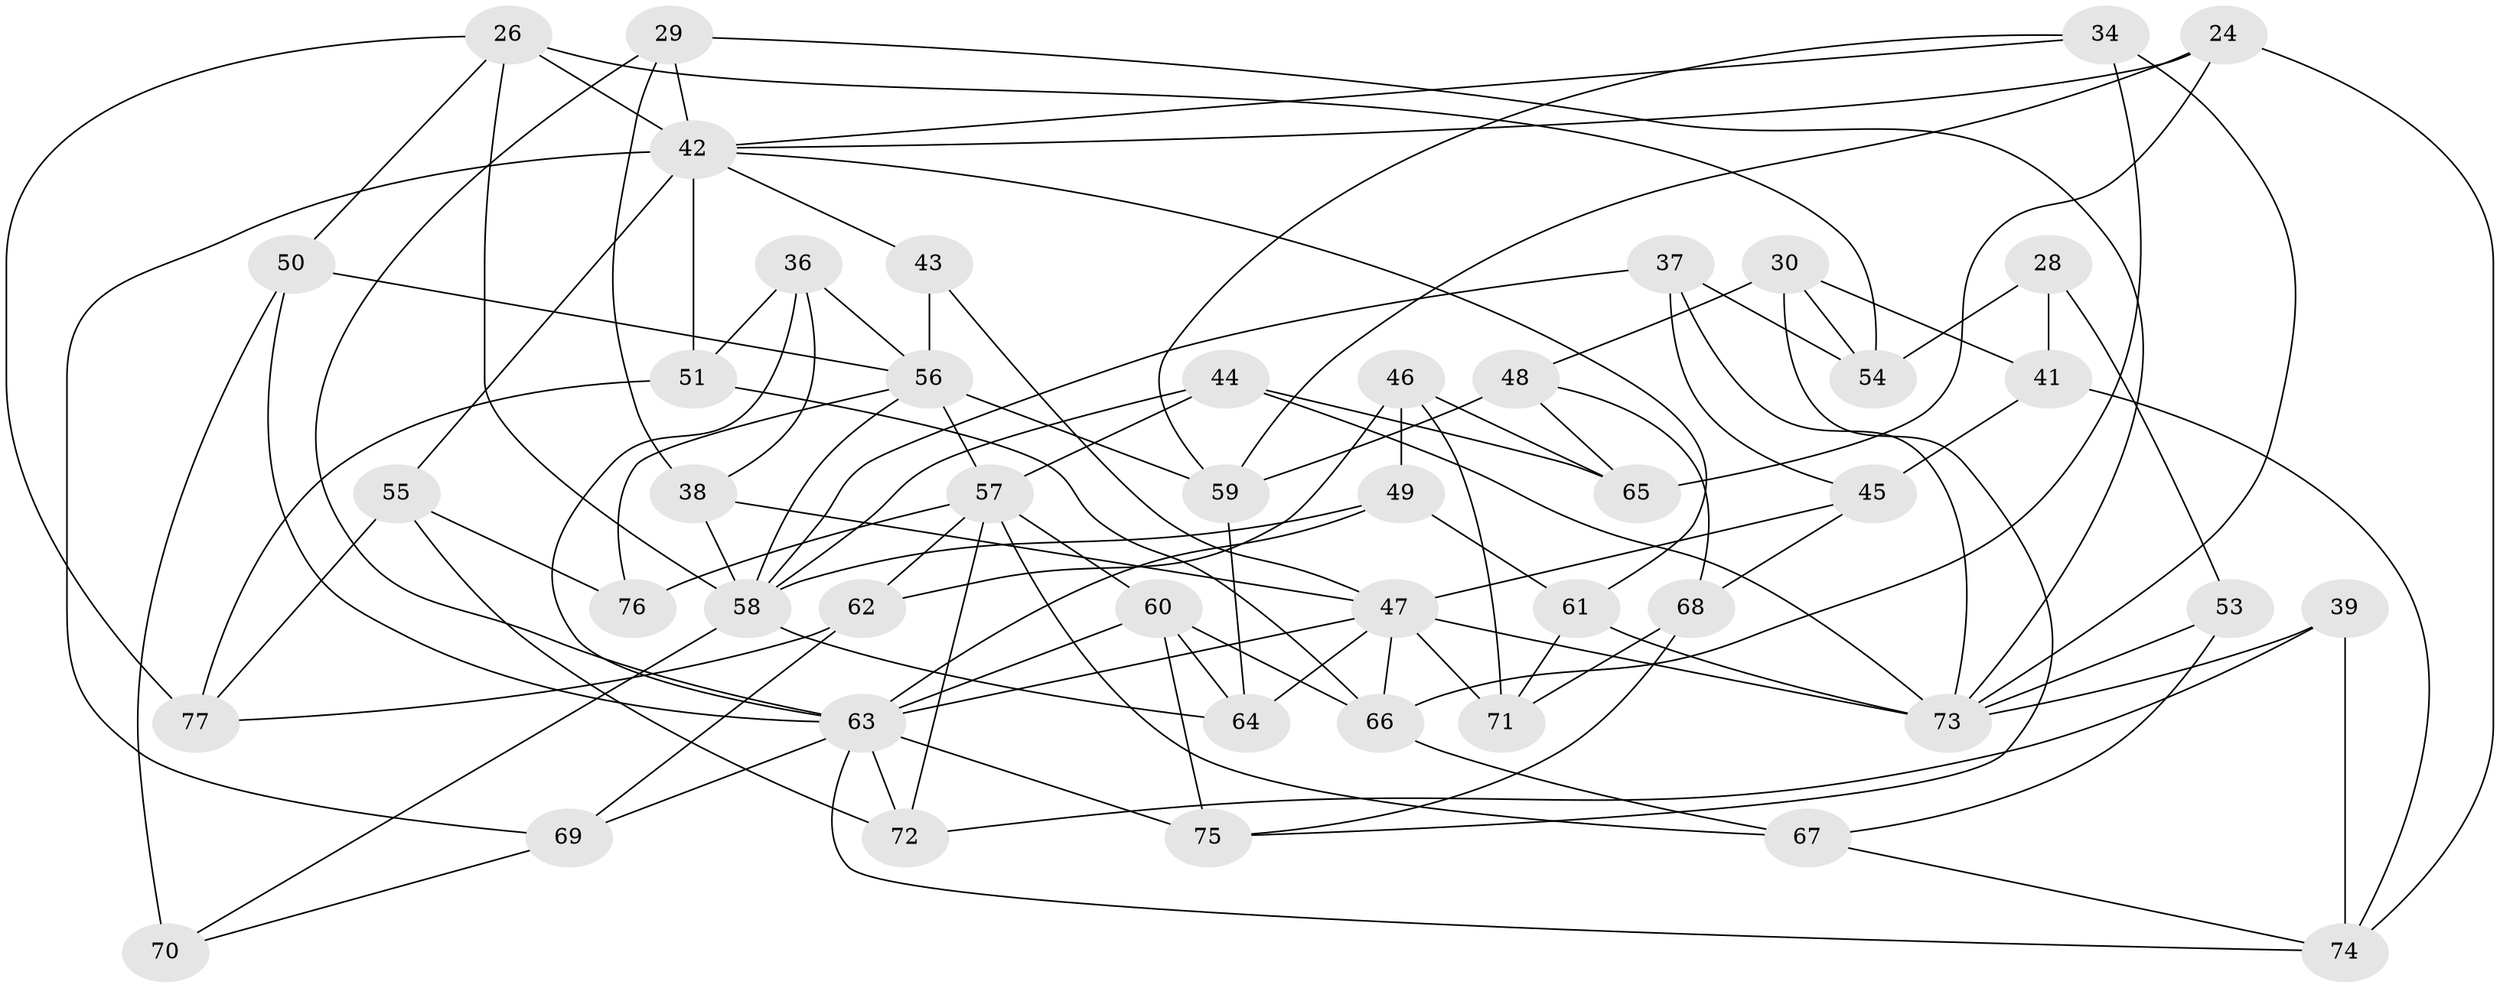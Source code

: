 // original degree distribution, {4: 1.0}
// Generated by graph-tools (version 1.1) at 2025/02/03/04/25 22:02:30]
// undirected, 46 vertices, 106 edges
graph export_dot {
graph [start="1"]
  node [color=gray90,style=filled];
  24;
  26 [super="+25"];
  28;
  29;
  30;
  34;
  36;
  37;
  38;
  39;
  41;
  42 [super="+14+19+31"];
  43;
  44;
  45;
  46;
  47 [super="+6+20"];
  48;
  49;
  50 [super="+35"];
  51;
  53;
  54 [super="+2"];
  55;
  56 [super="+9+15+17"];
  57 [super="+10+1+52"];
  58 [super="+21+32"];
  59 [super="+13"];
  60 [super="+12"];
  61;
  62;
  63 [super="+40+33"];
  64 [super="+4"];
  65;
  66 [super="+3"];
  67 [super="+23"];
  68;
  69;
  70;
  71;
  72 [super="+8"];
  73 [super="+11+27"];
  74 [super="+18"];
  75;
  76;
  77;
  24 -- 59;
  24 -- 74;
  24 -- 65;
  24 -- 42;
  26 -- 58 [weight=2];
  26 -- 42 [weight=2];
  26 -- 50;
  26 -- 54 [weight=2];
  26 -- 77;
  28 -- 54 [weight=2];
  28 -- 41;
  28 -- 53;
  29 -- 38;
  29 -- 73;
  29 -- 42;
  29 -- 63;
  30 -- 48;
  30 -- 75;
  30 -- 41;
  30 -- 54;
  34 -- 66;
  34 -- 59;
  34 -- 73;
  34 -- 42;
  36 -- 38;
  36 -- 51;
  36 -- 56;
  36 -- 63;
  37 -- 45;
  37 -- 58;
  37 -- 54;
  37 -- 73;
  38 -- 47;
  38 -- 58;
  39 -- 74 [weight=2];
  39 -- 72;
  39 -- 73;
  41 -- 74;
  41 -- 45;
  42 -- 43;
  42 -- 51;
  42 -- 55;
  42 -- 61;
  42 -- 69;
  43 -- 47;
  43 -- 56 [weight=2];
  44 -- 65;
  44 -- 57;
  44 -- 73;
  44 -- 58;
  45 -- 68;
  45 -- 47;
  46 -- 71;
  46 -- 49;
  46 -- 65;
  46 -- 62;
  47 -- 64;
  47 -- 66;
  47 -- 71;
  47 -- 73;
  47 -- 63;
  48 -- 68;
  48 -- 65;
  48 -- 59;
  49 -- 61;
  49 -- 63;
  49 -- 58;
  50 -- 70 [weight=2];
  50 -- 63;
  50 -- 56 [weight=2];
  51 -- 77;
  51 -- 66;
  53 -- 67 [weight=2];
  53 -- 73;
  55 -- 77;
  55 -- 76;
  55 -- 72;
  56 -- 57 [weight=2];
  56 -- 59;
  56 -- 76;
  56 -- 58;
  57 -- 76 [weight=2];
  57 -- 72;
  57 -- 67 [weight=2];
  57 -- 62;
  57 -- 60;
  58 -- 64 [weight=2];
  58 -- 70;
  59 -- 64 [weight=2];
  60 -- 66 [weight=2];
  60 -- 75;
  60 -- 64;
  60 -- 63;
  61 -- 73;
  61 -- 71;
  62 -- 69;
  62 -- 77;
  63 -- 75;
  63 -- 72 [weight=3];
  63 -- 74;
  63 -- 69;
  66 -- 67;
  67 -- 74;
  68 -- 75;
  68 -- 71;
  69 -- 70;
}
